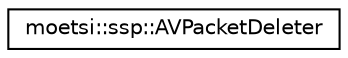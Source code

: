 digraph "Graphical Class Hierarchy"
{
 // LATEX_PDF_SIZE
  edge [fontname="Helvetica",fontsize="10",labelfontname="Helvetica",labelfontsize="10"];
  node [fontname="Helvetica",fontsize="10",shape=record];
  rankdir="LR";
  Node0 [label="moetsi::ssp::AVPacketDeleter",height=0.2,width=0.4,color="black", fillcolor="white", style="filled",URL="$structmoetsi_1_1ssp_1_1AVPacketDeleter.html",tooltip=" "];
}
